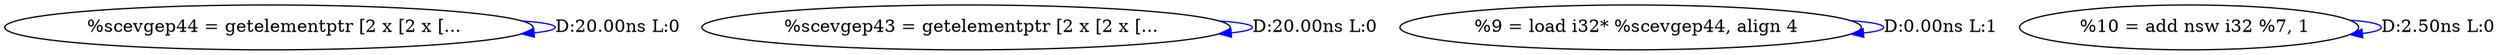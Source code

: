 digraph {
Node0x30fe070[label="  %scevgep44 = getelementptr [2 x [2 x [..."];
Node0x30fe070 -> Node0x30fe070[label="D:20.00ns L:0",color=blue];
Node0x30fe190[label="  %scevgep43 = getelementptr [2 x [2 x [..."];
Node0x30fe190 -> Node0x30fe190[label="D:20.00ns L:0",color=blue];
Node0x30f6610[label="  %9 = load i32* %scevgep44, align 4"];
Node0x30f6610 -> Node0x30f6610[label="D:0.00ns L:1",color=blue];
Node0x30f67d0[label="  %10 = add nsw i32 %7, 1"];
Node0x30f67d0 -> Node0x30f67d0[label="D:2.50ns L:0",color=blue];
}
